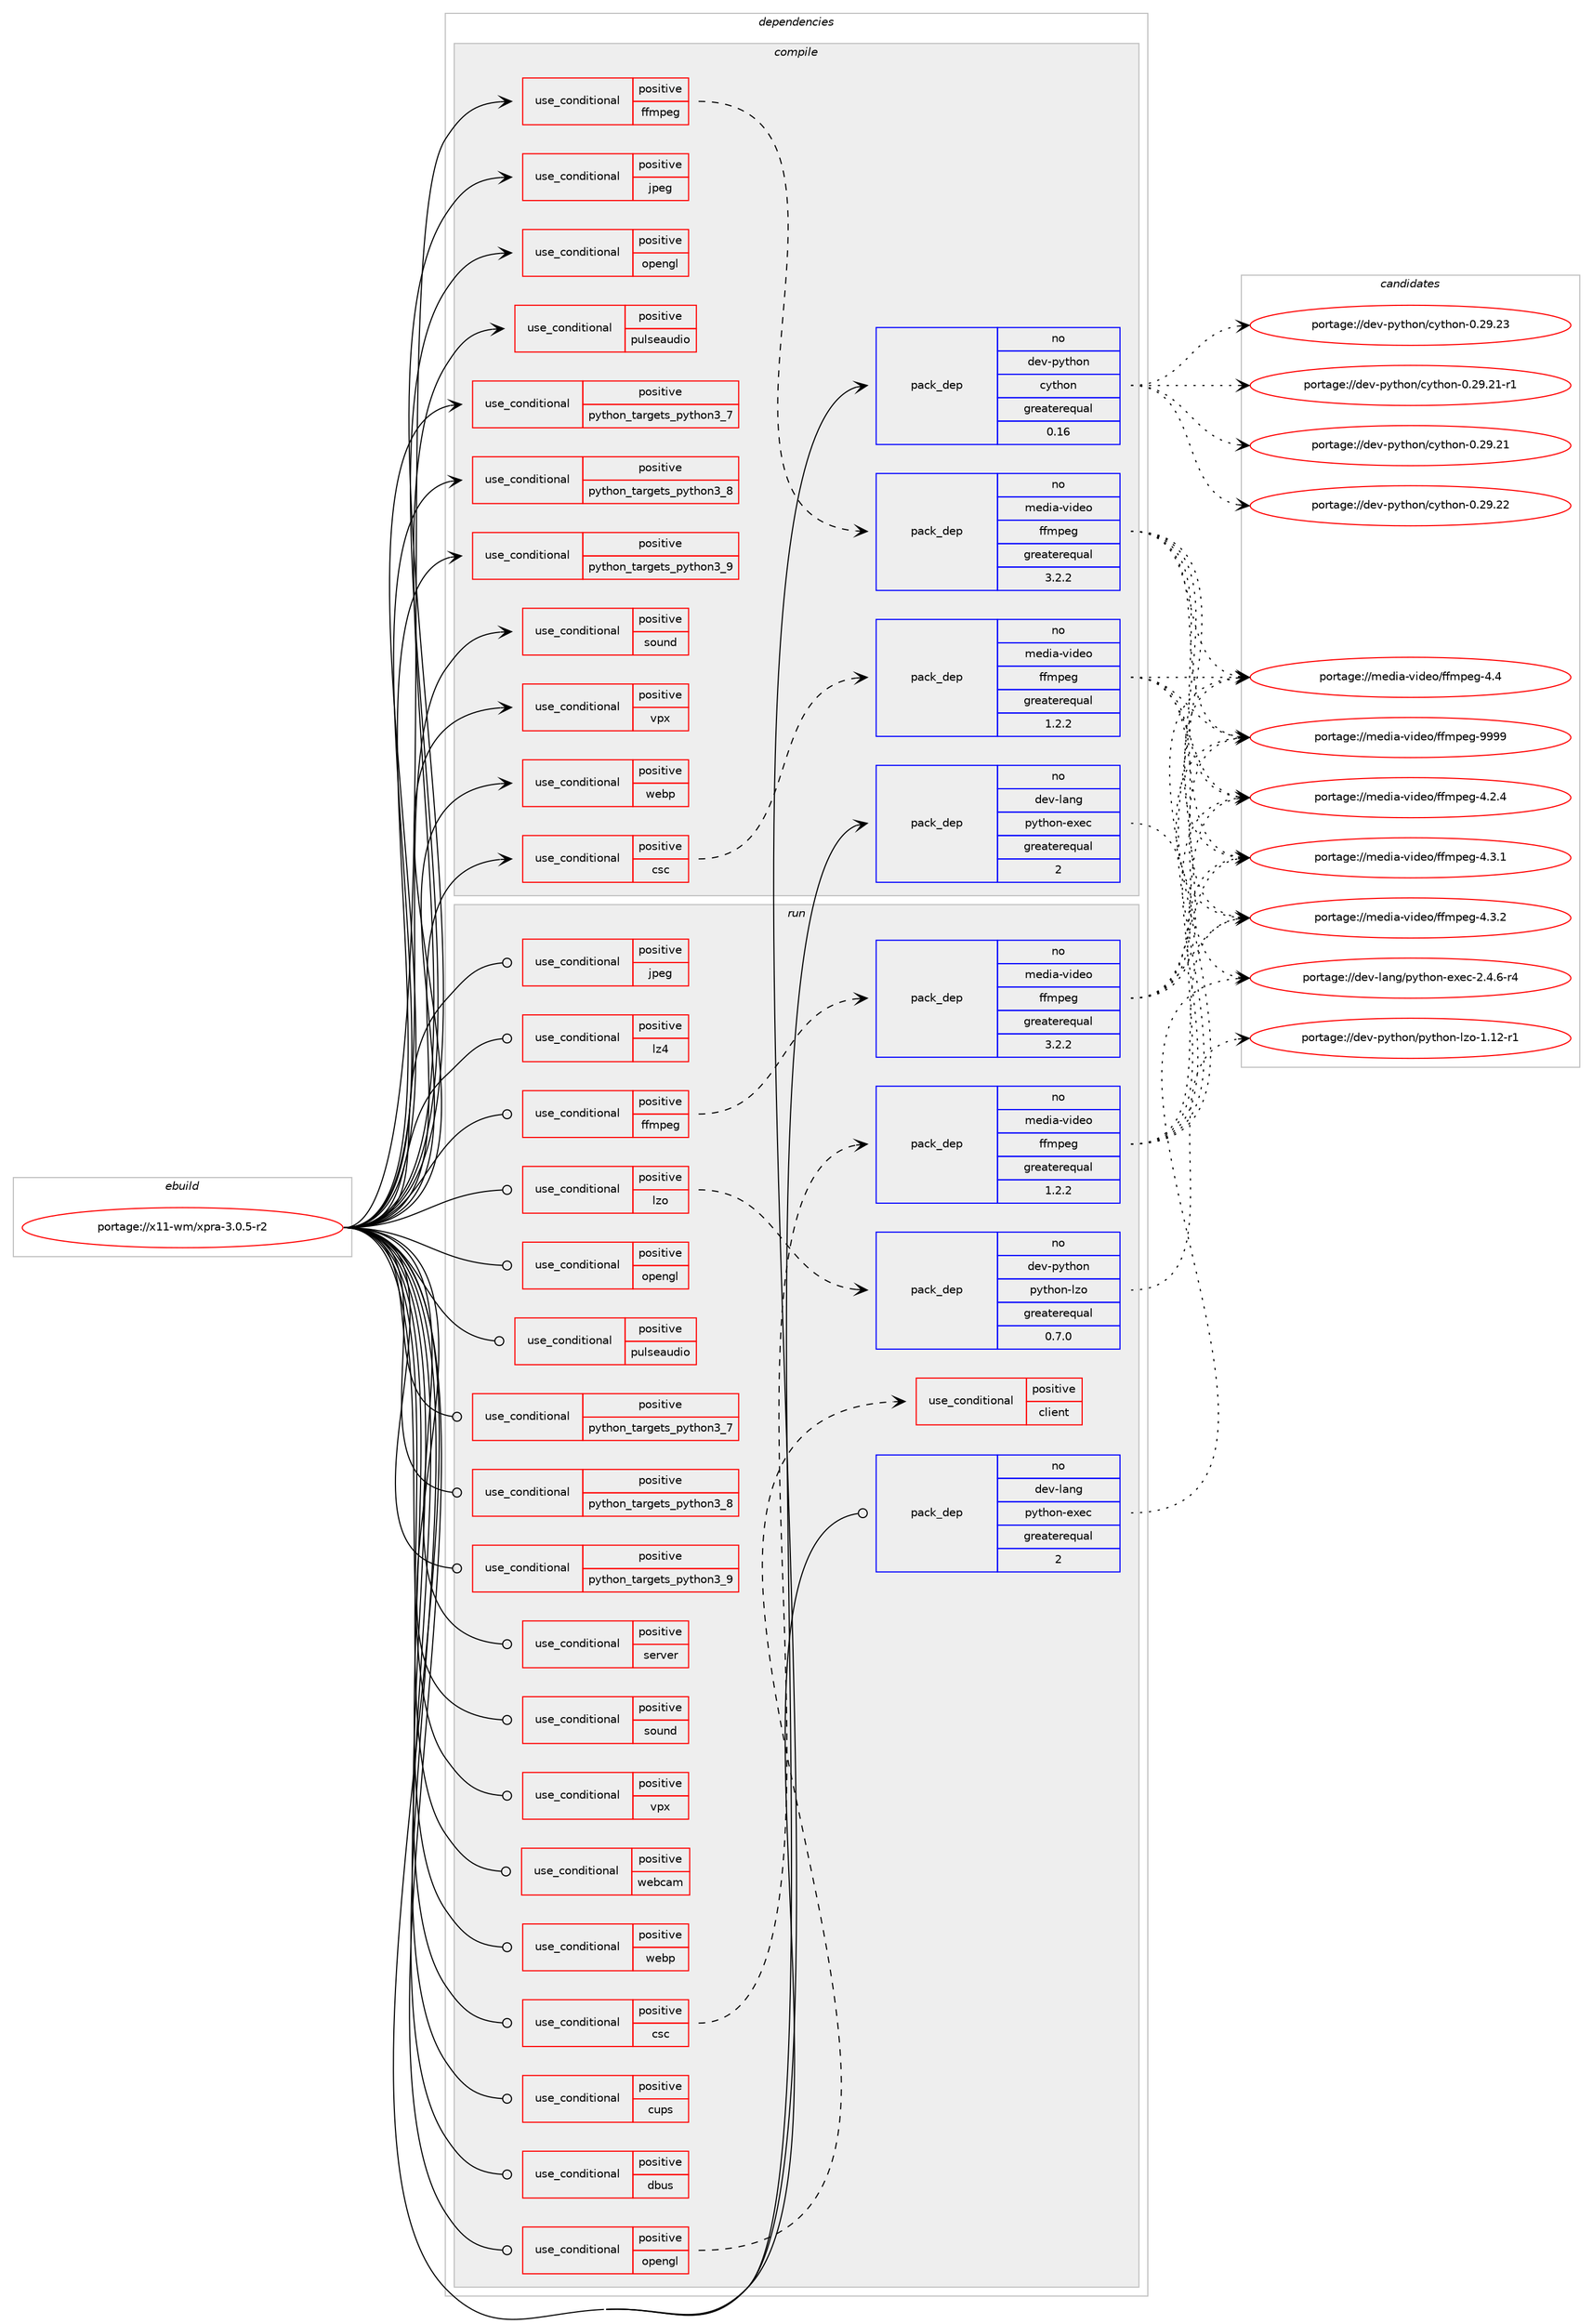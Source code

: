 digraph prolog {

# *************
# Graph options
# *************

newrank=true;
concentrate=true;
compound=true;
graph [rankdir=LR,fontname=Helvetica,fontsize=10,ranksep=1.5];#, ranksep=2.5, nodesep=0.2];
edge  [arrowhead=vee];
node  [fontname=Helvetica,fontsize=10];

# **********
# The ebuild
# **********

subgraph cluster_leftcol {
color=gray;
rank=same;
label=<<i>ebuild</i>>;
id [label="portage://x11-wm/xpra-3.0.5-r2", color=red, width=4, href="../x11-wm/xpra-3.0.5-r2.svg"];
}

# ****************
# The dependencies
# ****************

subgraph cluster_midcol {
color=gray;
label=<<i>dependencies</i>>;
subgraph cluster_compile {
fillcolor="#eeeeee";
style=filled;
label=<<i>compile</i>>;
subgraph cond1198 {
dependency3121 [label=<<TABLE BORDER="0" CELLBORDER="1" CELLSPACING="0" CELLPADDING="4"><TR><TD ROWSPAN="3" CELLPADDING="10">use_conditional</TD></TR><TR><TD>positive</TD></TR><TR><TD>csc</TD></TR></TABLE>>, shape=none, color=red];
subgraph pack1844 {
dependency3122 [label=<<TABLE BORDER="0" CELLBORDER="1" CELLSPACING="0" CELLPADDING="4" WIDTH="220"><TR><TD ROWSPAN="6" CELLPADDING="30">pack_dep</TD></TR><TR><TD WIDTH="110">no</TD></TR><TR><TD>media-video</TD></TR><TR><TD>ffmpeg</TD></TR><TR><TD>greaterequal</TD></TR><TR><TD>1.2.2</TD></TR></TABLE>>, shape=none, color=blue];
}
dependency3121:e -> dependency3122:w [weight=20,style="dashed",arrowhead="vee"];
}
id:e -> dependency3121:w [weight=20,style="solid",arrowhead="vee"];
subgraph cond1199 {
dependency3123 [label=<<TABLE BORDER="0" CELLBORDER="1" CELLSPACING="0" CELLPADDING="4"><TR><TD ROWSPAN="3" CELLPADDING="10">use_conditional</TD></TR><TR><TD>positive</TD></TR><TR><TD>ffmpeg</TD></TR></TABLE>>, shape=none, color=red];
subgraph pack1845 {
dependency3124 [label=<<TABLE BORDER="0" CELLBORDER="1" CELLSPACING="0" CELLPADDING="4" WIDTH="220"><TR><TD ROWSPAN="6" CELLPADDING="30">pack_dep</TD></TR><TR><TD WIDTH="110">no</TD></TR><TR><TD>media-video</TD></TR><TR><TD>ffmpeg</TD></TR><TR><TD>greaterequal</TD></TR><TR><TD>3.2.2</TD></TR></TABLE>>, shape=none, color=blue];
}
dependency3123:e -> dependency3124:w [weight=20,style="dashed",arrowhead="vee"];
}
id:e -> dependency3123:w [weight=20,style="solid",arrowhead="vee"];
subgraph cond1200 {
dependency3125 [label=<<TABLE BORDER="0" CELLBORDER="1" CELLSPACING="0" CELLPADDING="4"><TR><TD ROWSPAN="3" CELLPADDING="10">use_conditional</TD></TR><TR><TD>positive</TD></TR><TR><TD>jpeg</TD></TR></TABLE>>, shape=none, color=red];
# *** BEGIN UNKNOWN DEPENDENCY TYPE (TODO) ***
# dependency3125 -> package_dependency(portage://x11-wm/xpra-3.0.5-r2,install,no,media-libs,libjpeg-turbo,none,[,,],[],[])
# *** END UNKNOWN DEPENDENCY TYPE (TODO) ***

}
id:e -> dependency3125:w [weight=20,style="solid",arrowhead="vee"];
subgraph cond1201 {
dependency3126 [label=<<TABLE BORDER="0" CELLBORDER="1" CELLSPACING="0" CELLPADDING="4"><TR><TD ROWSPAN="3" CELLPADDING="10">use_conditional</TD></TR><TR><TD>positive</TD></TR><TR><TD>opengl</TD></TR></TABLE>>, shape=none, color=red];
# *** BEGIN UNKNOWN DEPENDENCY TYPE (TODO) ***
# dependency3126 -> package_dependency(portage://x11-wm/xpra-3.0.5-r2,install,no,dev-python,pyopengl,none,[,,],[],[])
# *** END UNKNOWN DEPENDENCY TYPE (TODO) ***

}
id:e -> dependency3126:w [weight=20,style="solid",arrowhead="vee"];
subgraph cond1202 {
dependency3127 [label=<<TABLE BORDER="0" CELLBORDER="1" CELLSPACING="0" CELLPADDING="4"><TR><TD ROWSPAN="3" CELLPADDING="10">use_conditional</TD></TR><TR><TD>positive</TD></TR><TR><TD>pulseaudio</TD></TR></TABLE>>, shape=none, color=red];
# *** BEGIN UNKNOWN DEPENDENCY TYPE (TODO) ***
# dependency3127 -> package_dependency(portage://x11-wm/xpra-3.0.5-r2,install,no,media-sound,pulseaudio,none,[,,],[],[])
# *** END UNKNOWN DEPENDENCY TYPE (TODO) ***

# *** BEGIN UNKNOWN DEPENDENCY TYPE (TODO) ***
# dependency3127 -> package_dependency(portage://x11-wm/xpra-3.0.5-r2,install,no,media-plugins,gst-plugins-pulse,none,[,,],[slot(1.0)],[])
# *** END UNKNOWN DEPENDENCY TYPE (TODO) ***

}
id:e -> dependency3127:w [weight=20,style="solid",arrowhead="vee"];
subgraph cond1203 {
dependency3128 [label=<<TABLE BORDER="0" CELLBORDER="1" CELLSPACING="0" CELLPADDING="4"><TR><TD ROWSPAN="3" CELLPADDING="10">use_conditional</TD></TR><TR><TD>positive</TD></TR><TR><TD>python_targets_python3_7</TD></TR></TABLE>>, shape=none, color=red];
# *** BEGIN UNKNOWN DEPENDENCY TYPE (TODO) ***
# dependency3128 -> package_dependency(portage://x11-wm/xpra-3.0.5-r2,install,no,dev-lang,python,none,[,,],[slot(3.7)],[])
# *** END UNKNOWN DEPENDENCY TYPE (TODO) ***

}
id:e -> dependency3128:w [weight=20,style="solid",arrowhead="vee"];
subgraph cond1204 {
dependency3129 [label=<<TABLE BORDER="0" CELLBORDER="1" CELLSPACING="0" CELLPADDING="4"><TR><TD ROWSPAN="3" CELLPADDING="10">use_conditional</TD></TR><TR><TD>positive</TD></TR><TR><TD>python_targets_python3_8</TD></TR></TABLE>>, shape=none, color=red];
# *** BEGIN UNKNOWN DEPENDENCY TYPE (TODO) ***
# dependency3129 -> package_dependency(portage://x11-wm/xpra-3.0.5-r2,install,no,dev-lang,python,none,[,,],[slot(3.8)],[])
# *** END UNKNOWN DEPENDENCY TYPE (TODO) ***

}
id:e -> dependency3129:w [weight=20,style="solid",arrowhead="vee"];
subgraph cond1205 {
dependency3130 [label=<<TABLE BORDER="0" CELLBORDER="1" CELLSPACING="0" CELLPADDING="4"><TR><TD ROWSPAN="3" CELLPADDING="10">use_conditional</TD></TR><TR><TD>positive</TD></TR><TR><TD>python_targets_python3_9</TD></TR></TABLE>>, shape=none, color=red];
# *** BEGIN UNKNOWN DEPENDENCY TYPE (TODO) ***
# dependency3130 -> package_dependency(portage://x11-wm/xpra-3.0.5-r2,install,no,dev-lang,python,none,[,,],[slot(3.9)],[])
# *** END UNKNOWN DEPENDENCY TYPE (TODO) ***

}
id:e -> dependency3130:w [weight=20,style="solid",arrowhead="vee"];
subgraph cond1206 {
dependency3131 [label=<<TABLE BORDER="0" CELLBORDER="1" CELLSPACING="0" CELLPADDING="4"><TR><TD ROWSPAN="3" CELLPADDING="10">use_conditional</TD></TR><TR><TD>positive</TD></TR><TR><TD>sound</TD></TR></TABLE>>, shape=none, color=red];
# *** BEGIN UNKNOWN DEPENDENCY TYPE (TODO) ***
# dependency3131 -> package_dependency(portage://x11-wm/xpra-3.0.5-r2,install,no,media-libs,gstreamer,none,[,,],[slot(1.0)],[])
# *** END UNKNOWN DEPENDENCY TYPE (TODO) ***

# *** BEGIN UNKNOWN DEPENDENCY TYPE (TODO) ***
# dependency3131 -> package_dependency(portage://x11-wm/xpra-3.0.5-r2,install,no,media-libs,gst-plugins-base,none,[,,],[slot(1.0)],[])
# *** END UNKNOWN DEPENDENCY TYPE (TODO) ***

# *** BEGIN UNKNOWN DEPENDENCY TYPE (TODO) ***
# dependency3131 -> package_dependency(portage://x11-wm/xpra-3.0.5-r2,install,no,dev-python,gst-python,none,[,,],[slot(1.0)],[])
# *** END UNKNOWN DEPENDENCY TYPE (TODO) ***

}
id:e -> dependency3131:w [weight=20,style="solid",arrowhead="vee"];
subgraph cond1207 {
dependency3132 [label=<<TABLE BORDER="0" CELLBORDER="1" CELLSPACING="0" CELLPADDING="4"><TR><TD ROWSPAN="3" CELLPADDING="10">use_conditional</TD></TR><TR><TD>positive</TD></TR><TR><TD>vpx</TD></TR></TABLE>>, shape=none, color=red];
# *** BEGIN UNKNOWN DEPENDENCY TYPE (TODO) ***
# dependency3132 -> package_dependency(portage://x11-wm/xpra-3.0.5-r2,install,no,media-libs,libvpx,none,[,,],[],[])
# *** END UNKNOWN DEPENDENCY TYPE (TODO) ***

# *** BEGIN UNKNOWN DEPENDENCY TYPE (TODO) ***
# dependency3132 -> package_dependency(portage://x11-wm/xpra-3.0.5-r2,install,no,media-video,ffmpeg,none,[,,],[],[])
# *** END UNKNOWN DEPENDENCY TYPE (TODO) ***

}
id:e -> dependency3132:w [weight=20,style="solid",arrowhead="vee"];
subgraph cond1208 {
dependency3133 [label=<<TABLE BORDER="0" CELLBORDER="1" CELLSPACING="0" CELLPADDING="4"><TR><TD ROWSPAN="3" CELLPADDING="10">use_conditional</TD></TR><TR><TD>positive</TD></TR><TR><TD>webp</TD></TR></TABLE>>, shape=none, color=red];
# *** BEGIN UNKNOWN DEPENDENCY TYPE (TODO) ***
# dependency3133 -> package_dependency(portage://x11-wm/xpra-3.0.5-r2,install,no,media-libs,libwebp,none,[,,],[],[])
# *** END UNKNOWN DEPENDENCY TYPE (TODO) ***

}
id:e -> dependency3133:w [weight=20,style="solid",arrowhead="vee"];
subgraph pack1846 {
dependency3134 [label=<<TABLE BORDER="0" CELLBORDER="1" CELLSPACING="0" CELLPADDING="4" WIDTH="220"><TR><TD ROWSPAN="6" CELLPADDING="30">pack_dep</TD></TR><TR><TD WIDTH="110">no</TD></TR><TR><TD>dev-lang</TD></TR><TR><TD>python-exec</TD></TR><TR><TD>greaterequal</TD></TR><TR><TD>2</TD></TR></TABLE>>, shape=none, color=blue];
}
id:e -> dependency3134:w [weight=20,style="solid",arrowhead="vee"];
subgraph pack1847 {
dependency3135 [label=<<TABLE BORDER="0" CELLBORDER="1" CELLSPACING="0" CELLPADDING="4" WIDTH="220"><TR><TD ROWSPAN="6" CELLPADDING="30">pack_dep</TD></TR><TR><TD WIDTH="110">no</TD></TR><TR><TD>dev-python</TD></TR><TR><TD>cython</TD></TR><TR><TD>greaterequal</TD></TR><TR><TD>0.16</TD></TR></TABLE>>, shape=none, color=blue];
}
id:e -> dependency3135:w [weight=20,style="solid",arrowhead="vee"];
# *** BEGIN UNKNOWN DEPENDENCY TYPE (TODO) ***
# id -> package_dependency(portage://x11-wm/xpra-3.0.5-r2,install,no,dev-python,pygobject,none,[,,],[slot(3)],[use(optenable(python_targets_python3_7),negative),use(optenable(python_targets_python3_8),negative),use(optenable(python_targets_python3_9),negative),use(disable(python_single_target_python3_7),negative),use(disable(python_single_target_python3_8),negative),use(disable(python_single_target_python3_9),negative)])
# *** END UNKNOWN DEPENDENCY TYPE (TODO) ***

# *** BEGIN UNKNOWN DEPENDENCY TYPE (TODO) ***
# id -> package_dependency(portage://x11-wm/xpra-3.0.5-r2,install,no,dev-util,desktop-file-utils,none,[,,],[],[])
# *** END UNKNOWN DEPENDENCY TYPE (TODO) ***

# *** BEGIN UNKNOWN DEPENDENCY TYPE (TODO) ***
# id -> package_dependency(portage://x11-wm/xpra-3.0.5-r2,install,no,virtual,pkgconfig,none,[,,],[],[])
# *** END UNKNOWN DEPENDENCY TYPE (TODO) ***

# *** BEGIN UNKNOWN DEPENDENCY TYPE (TODO) ***
# id -> package_dependency(portage://x11-wm/xpra-3.0.5-r2,install,no,x11-libs,gtk+,none,[,,],[slot(3)],[use(enable(introspection),none)])
# *** END UNKNOWN DEPENDENCY TYPE (TODO) ***

# *** BEGIN UNKNOWN DEPENDENCY TYPE (TODO) ***
# id -> package_dependency(portage://x11-wm/xpra-3.0.5-r2,install,no,x11-libs,libX11,none,[,,],[],[])
# *** END UNKNOWN DEPENDENCY TYPE (TODO) ***

# *** BEGIN UNKNOWN DEPENDENCY TYPE (TODO) ***
# id -> package_dependency(portage://x11-wm/xpra-3.0.5-r2,install,no,x11-libs,libXcomposite,none,[,,],[],[])
# *** END UNKNOWN DEPENDENCY TYPE (TODO) ***

# *** BEGIN UNKNOWN DEPENDENCY TYPE (TODO) ***
# id -> package_dependency(portage://x11-wm/xpra-3.0.5-r2,install,no,x11-libs,libXdamage,none,[,,],[],[])
# *** END UNKNOWN DEPENDENCY TYPE (TODO) ***

# *** BEGIN UNKNOWN DEPENDENCY TYPE (TODO) ***
# id -> package_dependency(portage://x11-wm/xpra-3.0.5-r2,install,no,x11-libs,libXfixes,none,[,,],[],[])
# *** END UNKNOWN DEPENDENCY TYPE (TODO) ***

# *** BEGIN UNKNOWN DEPENDENCY TYPE (TODO) ***
# id -> package_dependency(portage://x11-wm/xpra-3.0.5-r2,install,no,x11-libs,libXrandr,none,[,,],[],[])
# *** END UNKNOWN DEPENDENCY TYPE (TODO) ***

# *** BEGIN UNKNOWN DEPENDENCY TYPE (TODO) ***
# id -> package_dependency(portage://x11-wm/xpra-3.0.5-r2,install,no,x11-libs,libXtst,none,[,,],[],[])
# *** END UNKNOWN DEPENDENCY TYPE (TODO) ***

# *** BEGIN UNKNOWN DEPENDENCY TYPE (TODO) ***
# id -> package_dependency(portage://x11-wm/xpra-3.0.5-r2,install,no,x11-libs,libxkbfile,none,[,,],[],[])
# *** END UNKNOWN DEPENDENCY TYPE (TODO) ***

# *** BEGIN UNKNOWN DEPENDENCY TYPE (TODO) ***
# id -> package_dependency(portage://x11-wm/xpra-3.0.5-r2,install,no,x11-misc,shared-mime-info,none,[,,],[],[])
# *** END UNKNOWN DEPENDENCY TYPE (TODO) ***

}
subgraph cluster_compileandrun {
fillcolor="#eeeeee";
style=filled;
label=<<i>compile and run</i>>;
}
subgraph cluster_run {
fillcolor="#eeeeee";
style=filled;
label=<<i>run</i>>;
subgraph cond1209 {
dependency3136 [label=<<TABLE BORDER="0" CELLBORDER="1" CELLSPACING="0" CELLPADDING="4"><TR><TD ROWSPAN="3" CELLPADDING="10">use_conditional</TD></TR><TR><TD>positive</TD></TR><TR><TD>csc</TD></TR></TABLE>>, shape=none, color=red];
subgraph pack1848 {
dependency3137 [label=<<TABLE BORDER="0" CELLBORDER="1" CELLSPACING="0" CELLPADDING="4" WIDTH="220"><TR><TD ROWSPAN="6" CELLPADDING="30">pack_dep</TD></TR><TR><TD WIDTH="110">no</TD></TR><TR><TD>media-video</TD></TR><TR><TD>ffmpeg</TD></TR><TR><TD>greaterequal</TD></TR><TR><TD>1.2.2</TD></TR></TABLE>>, shape=none, color=blue];
}
dependency3136:e -> dependency3137:w [weight=20,style="dashed",arrowhead="vee"];
}
id:e -> dependency3136:w [weight=20,style="solid",arrowhead="odot"];
subgraph cond1210 {
dependency3138 [label=<<TABLE BORDER="0" CELLBORDER="1" CELLSPACING="0" CELLPADDING="4"><TR><TD ROWSPAN="3" CELLPADDING="10">use_conditional</TD></TR><TR><TD>positive</TD></TR><TR><TD>cups</TD></TR></TABLE>>, shape=none, color=red];
# *** BEGIN UNKNOWN DEPENDENCY TYPE (TODO) ***
# dependency3138 -> package_dependency(portage://x11-wm/xpra-3.0.5-r2,run,no,dev-python,pycups,none,[,,],[],[use(optenable(python_targets_python3_7),negative),use(optenable(python_targets_python3_8),negative),use(optenable(python_targets_python3_9),negative),use(disable(python_single_target_python3_7),negative),use(disable(python_single_target_python3_8),negative),use(disable(python_single_target_python3_9),negative)])
# *** END UNKNOWN DEPENDENCY TYPE (TODO) ***

}
id:e -> dependency3138:w [weight=20,style="solid",arrowhead="odot"];
subgraph cond1211 {
dependency3139 [label=<<TABLE BORDER="0" CELLBORDER="1" CELLSPACING="0" CELLPADDING="4"><TR><TD ROWSPAN="3" CELLPADDING="10">use_conditional</TD></TR><TR><TD>positive</TD></TR><TR><TD>dbus</TD></TR></TABLE>>, shape=none, color=red];
# *** BEGIN UNKNOWN DEPENDENCY TYPE (TODO) ***
# dependency3139 -> package_dependency(portage://x11-wm/xpra-3.0.5-r2,run,no,dev-python,dbus-python,none,[,,],[],[use(optenable(python_targets_python3_7),negative),use(optenable(python_targets_python3_8),negative),use(optenable(python_targets_python3_9),negative),use(disable(python_single_target_python3_7),negative),use(disable(python_single_target_python3_8),negative),use(disable(python_single_target_python3_9),negative)])
# *** END UNKNOWN DEPENDENCY TYPE (TODO) ***

}
id:e -> dependency3139:w [weight=20,style="solid",arrowhead="odot"];
subgraph cond1212 {
dependency3140 [label=<<TABLE BORDER="0" CELLBORDER="1" CELLSPACING="0" CELLPADDING="4"><TR><TD ROWSPAN="3" CELLPADDING="10">use_conditional</TD></TR><TR><TD>positive</TD></TR><TR><TD>ffmpeg</TD></TR></TABLE>>, shape=none, color=red];
subgraph pack1849 {
dependency3141 [label=<<TABLE BORDER="0" CELLBORDER="1" CELLSPACING="0" CELLPADDING="4" WIDTH="220"><TR><TD ROWSPAN="6" CELLPADDING="30">pack_dep</TD></TR><TR><TD WIDTH="110">no</TD></TR><TR><TD>media-video</TD></TR><TR><TD>ffmpeg</TD></TR><TR><TD>greaterequal</TD></TR><TR><TD>3.2.2</TD></TR></TABLE>>, shape=none, color=blue];
}
dependency3140:e -> dependency3141:w [weight=20,style="dashed",arrowhead="vee"];
}
id:e -> dependency3140:w [weight=20,style="solid",arrowhead="odot"];
subgraph cond1213 {
dependency3142 [label=<<TABLE BORDER="0" CELLBORDER="1" CELLSPACING="0" CELLPADDING="4"><TR><TD ROWSPAN="3" CELLPADDING="10">use_conditional</TD></TR><TR><TD>positive</TD></TR><TR><TD>jpeg</TD></TR></TABLE>>, shape=none, color=red];
# *** BEGIN UNKNOWN DEPENDENCY TYPE (TODO) ***
# dependency3142 -> package_dependency(portage://x11-wm/xpra-3.0.5-r2,run,no,media-libs,libjpeg-turbo,none,[,,],[],[])
# *** END UNKNOWN DEPENDENCY TYPE (TODO) ***

}
id:e -> dependency3142:w [weight=20,style="solid",arrowhead="odot"];
subgraph cond1214 {
dependency3143 [label=<<TABLE BORDER="0" CELLBORDER="1" CELLSPACING="0" CELLPADDING="4"><TR><TD ROWSPAN="3" CELLPADDING="10">use_conditional</TD></TR><TR><TD>positive</TD></TR><TR><TD>lz4</TD></TR></TABLE>>, shape=none, color=red];
# *** BEGIN UNKNOWN DEPENDENCY TYPE (TODO) ***
# dependency3143 -> package_dependency(portage://x11-wm/xpra-3.0.5-r2,run,no,dev-python,lz4,none,[,,],[],[use(optenable(python_targets_python3_7),negative),use(optenable(python_targets_python3_8),negative),use(optenable(python_targets_python3_9),negative),use(disable(python_single_target_python3_7),negative),use(disable(python_single_target_python3_8),negative),use(disable(python_single_target_python3_9),negative)])
# *** END UNKNOWN DEPENDENCY TYPE (TODO) ***

}
id:e -> dependency3143:w [weight=20,style="solid",arrowhead="odot"];
subgraph cond1215 {
dependency3144 [label=<<TABLE BORDER="0" CELLBORDER="1" CELLSPACING="0" CELLPADDING="4"><TR><TD ROWSPAN="3" CELLPADDING="10">use_conditional</TD></TR><TR><TD>positive</TD></TR><TR><TD>lzo</TD></TR></TABLE>>, shape=none, color=red];
subgraph pack1850 {
dependency3145 [label=<<TABLE BORDER="0" CELLBORDER="1" CELLSPACING="0" CELLPADDING="4" WIDTH="220"><TR><TD ROWSPAN="6" CELLPADDING="30">pack_dep</TD></TR><TR><TD WIDTH="110">no</TD></TR><TR><TD>dev-python</TD></TR><TR><TD>python-lzo</TD></TR><TR><TD>greaterequal</TD></TR><TR><TD>0.7.0</TD></TR></TABLE>>, shape=none, color=blue];
}
dependency3144:e -> dependency3145:w [weight=20,style="dashed",arrowhead="vee"];
}
id:e -> dependency3144:w [weight=20,style="solid",arrowhead="odot"];
subgraph cond1216 {
dependency3146 [label=<<TABLE BORDER="0" CELLBORDER="1" CELLSPACING="0" CELLPADDING="4"><TR><TD ROWSPAN="3" CELLPADDING="10">use_conditional</TD></TR><TR><TD>positive</TD></TR><TR><TD>opengl</TD></TR></TABLE>>, shape=none, color=red];
subgraph cond1217 {
dependency3147 [label=<<TABLE BORDER="0" CELLBORDER="1" CELLSPACING="0" CELLPADDING="4"><TR><TD ROWSPAN="3" CELLPADDING="10">use_conditional</TD></TR><TR><TD>positive</TD></TR><TR><TD>client</TD></TR></TABLE>>, shape=none, color=red];
# *** BEGIN UNKNOWN DEPENDENCY TYPE (TODO) ***
# dependency3147 -> package_dependency(portage://x11-wm/xpra-3.0.5-r2,run,no,dev-python,pyopengl_accelerate,none,[,,],[],[use(optenable(python_targets_python3_7),negative),use(optenable(python_targets_python3_8),negative),use(optenable(python_targets_python3_9),negative),use(disable(python_single_target_python3_7),negative),use(disable(python_single_target_python3_8),negative),use(disable(python_single_target_python3_9),negative)])
# *** END UNKNOWN DEPENDENCY TYPE (TODO) ***

}
dependency3146:e -> dependency3147:w [weight=20,style="dashed",arrowhead="vee"];
}
id:e -> dependency3146:w [weight=20,style="solid",arrowhead="odot"];
subgraph cond1218 {
dependency3148 [label=<<TABLE BORDER="0" CELLBORDER="1" CELLSPACING="0" CELLPADDING="4"><TR><TD ROWSPAN="3" CELLPADDING="10">use_conditional</TD></TR><TR><TD>positive</TD></TR><TR><TD>opengl</TD></TR></TABLE>>, shape=none, color=red];
# *** BEGIN UNKNOWN DEPENDENCY TYPE (TODO) ***
# dependency3148 -> package_dependency(portage://x11-wm/xpra-3.0.5-r2,run,no,dev-python,pyopengl,none,[,,],[],[])
# *** END UNKNOWN DEPENDENCY TYPE (TODO) ***

}
id:e -> dependency3148:w [weight=20,style="solid",arrowhead="odot"];
subgraph cond1219 {
dependency3149 [label=<<TABLE BORDER="0" CELLBORDER="1" CELLSPACING="0" CELLPADDING="4"><TR><TD ROWSPAN="3" CELLPADDING="10">use_conditional</TD></TR><TR><TD>positive</TD></TR><TR><TD>pulseaudio</TD></TR></TABLE>>, shape=none, color=red];
# *** BEGIN UNKNOWN DEPENDENCY TYPE (TODO) ***
# dependency3149 -> package_dependency(portage://x11-wm/xpra-3.0.5-r2,run,no,media-sound,pulseaudio,none,[,,],[],[])
# *** END UNKNOWN DEPENDENCY TYPE (TODO) ***

# *** BEGIN UNKNOWN DEPENDENCY TYPE (TODO) ***
# dependency3149 -> package_dependency(portage://x11-wm/xpra-3.0.5-r2,run,no,media-plugins,gst-plugins-pulse,none,[,,],[slot(1.0)],[])
# *** END UNKNOWN DEPENDENCY TYPE (TODO) ***

}
id:e -> dependency3149:w [weight=20,style="solid",arrowhead="odot"];
subgraph cond1220 {
dependency3150 [label=<<TABLE BORDER="0" CELLBORDER="1" CELLSPACING="0" CELLPADDING="4"><TR><TD ROWSPAN="3" CELLPADDING="10">use_conditional</TD></TR><TR><TD>positive</TD></TR><TR><TD>python_targets_python3_7</TD></TR></TABLE>>, shape=none, color=red];
# *** BEGIN UNKNOWN DEPENDENCY TYPE (TODO) ***
# dependency3150 -> package_dependency(portage://x11-wm/xpra-3.0.5-r2,run,no,dev-lang,python,none,[,,],[slot(3.7)],[])
# *** END UNKNOWN DEPENDENCY TYPE (TODO) ***

}
id:e -> dependency3150:w [weight=20,style="solid",arrowhead="odot"];
subgraph cond1221 {
dependency3151 [label=<<TABLE BORDER="0" CELLBORDER="1" CELLSPACING="0" CELLPADDING="4"><TR><TD ROWSPAN="3" CELLPADDING="10">use_conditional</TD></TR><TR><TD>positive</TD></TR><TR><TD>python_targets_python3_8</TD></TR></TABLE>>, shape=none, color=red];
# *** BEGIN UNKNOWN DEPENDENCY TYPE (TODO) ***
# dependency3151 -> package_dependency(portage://x11-wm/xpra-3.0.5-r2,run,no,dev-lang,python,none,[,,],[slot(3.8)],[])
# *** END UNKNOWN DEPENDENCY TYPE (TODO) ***

}
id:e -> dependency3151:w [weight=20,style="solid",arrowhead="odot"];
subgraph cond1222 {
dependency3152 [label=<<TABLE BORDER="0" CELLBORDER="1" CELLSPACING="0" CELLPADDING="4"><TR><TD ROWSPAN="3" CELLPADDING="10">use_conditional</TD></TR><TR><TD>positive</TD></TR><TR><TD>python_targets_python3_9</TD></TR></TABLE>>, shape=none, color=red];
# *** BEGIN UNKNOWN DEPENDENCY TYPE (TODO) ***
# dependency3152 -> package_dependency(portage://x11-wm/xpra-3.0.5-r2,run,no,dev-lang,python,none,[,,],[slot(3.9)],[])
# *** END UNKNOWN DEPENDENCY TYPE (TODO) ***

}
id:e -> dependency3152:w [weight=20,style="solid",arrowhead="odot"];
subgraph cond1223 {
dependency3153 [label=<<TABLE BORDER="0" CELLBORDER="1" CELLSPACING="0" CELLPADDING="4"><TR><TD ROWSPAN="3" CELLPADDING="10">use_conditional</TD></TR><TR><TD>positive</TD></TR><TR><TD>server</TD></TR></TABLE>>, shape=none, color=red];
# *** BEGIN UNKNOWN DEPENDENCY TYPE (TODO) ***
# dependency3153 -> package_dependency(portage://x11-wm/xpra-3.0.5-r2,run,no,x11-base,xorg-server,none,[,,],[],[use(disable(minimal),none),use(enable(xvfb),none)])
# *** END UNKNOWN DEPENDENCY TYPE (TODO) ***

# *** BEGIN UNKNOWN DEPENDENCY TYPE (TODO) ***
# dependency3153 -> package_dependency(portage://x11-wm/xpra-3.0.5-r2,run,no,x11-drivers,xf86-input-void,none,[,,],[],[])
# *** END UNKNOWN DEPENDENCY TYPE (TODO) ***

}
id:e -> dependency3153:w [weight=20,style="solid",arrowhead="odot"];
subgraph cond1224 {
dependency3154 [label=<<TABLE BORDER="0" CELLBORDER="1" CELLSPACING="0" CELLPADDING="4"><TR><TD ROWSPAN="3" CELLPADDING="10">use_conditional</TD></TR><TR><TD>positive</TD></TR><TR><TD>sound</TD></TR></TABLE>>, shape=none, color=red];
# *** BEGIN UNKNOWN DEPENDENCY TYPE (TODO) ***
# dependency3154 -> package_dependency(portage://x11-wm/xpra-3.0.5-r2,run,no,media-libs,gstreamer,none,[,,],[slot(1.0)],[])
# *** END UNKNOWN DEPENDENCY TYPE (TODO) ***

# *** BEGIN UNKNOWN DEPENDENCY TYPE (TODO) ***
# dependency3154 -> package_dependency(portage://x11-wm/xpra-3.0.5-r2,run,no,media-libs,gst-plugins-base,none,[,,],[slot(1.0)],[])
# *** END UNKNOWN DEPENDENCY TYPE (TODO) ***

# *** BEGIN UNKNOWN DEPENDENCY TYPE (TODO) ***
# dependency3154 -> package_dependency(portage://x11-wm/xpra-3.0.5-r2,run,no,dev-python,gst-python,none,[,,],[slot(1.0)],[])
# *** END UNKNOWN DEPENDENCY TYPE (TODO) ***

}
id:e -> dependency3154:w [weight=20,style="solid",arrowhead="odot"];
subgraph cond1225 {
dependency3155 [label=<<TABLE BORDER="0" CELLBORDER="1" CELLSPACING="0" CELLPADDING="4"><TR><TD ROWSPAN="3" CELLPADDING="10">use_conditional</TD></TR><TR><TD>positive</TD></TR><TR><TD>vpx</TD></TR></TABLE>>, shape=none, color=red];
# *** BEGIN UNKNOWN DEPENDENCY TYPE (TODO) ***
# dependency3155 -> package_dependency(portage://x11-wm/xpra-3.0.5-r2,run,no,media-libs,libvpx,none,[,,],[],[])
# *** END UNKNOWN DEPENDENCY TYPE (TODO) ***

# *** BEGIN UNKNOWN DEPENDENCY TYPE (TODO) ***
# dependency3155 -> package_dependency(portage://x11-wm/xpra-3.0.5-r2,run,no,media-video,ffmpeg,none,[,,],[],[])
# *** END UNKNOWN DEPENDENCY TYPE (TODO) ***

}
id:e -> dependency3155:w [weight=20,style="solid",arrowhead="odot"];
subgraph cond1226 {
dependency3156 [label=<<TABLE BORDER="0" CELLBORDER="1" CELLSPACING="0" CELLPADDING="4"><TR><TD ROWSPAN="3" CELLPADDING="10">use_conditional</TD></TR><TR><TD>positive</TD></TR><TR><TD>webcam</TD></TR></TABLE>>, shape=none, color=red];
# *** BEGIN UNKNOWN DEPENDENCY TYPE (TODO) ***
# dependency3156 -> package_dependency(portage://x11-wm/xpra-3.0.5-r2,run,no,dev-python,numpy,none,[,,],[],[use(optenable(python_targets_python3_7),negative),use(optenable(python_targets_python3_8),negative),use(optenable(python_targets_python3_9),negative),use(disable(python_single_target_python3_7),negative),use(disable(python_single_target_python3_8),negative),use(disable(python_single_target_python3_9),negative)])
# *** END UNKNOWN DEPENDENCY TYPE (TODO) ***

# *** BEGIN UNKNOWN DEPENDENCY TYPE (TODO) ***
# dependency3156 -> package_dependency(portage://x11-wm/xpra-3.0.5-r2,run,no,media-libs,opencv,none,[,,],[],[use(enable(python),none)])
# *** END UNKNOWN DEPENDENCY TYPE (TODO) ***

# *** BEGIN UNKNOWN DEPENDENCY TYPE (TODO) ***
# dependency3156 -> package_dependency(portage://x11-wm/xpra-3.0.5-r2,run,no,dev-python,pyinotify,none,[,,],[],[use(optenable(python_targets_python3_7),negative),use(optenable(python_targets_python3_8),negative),use(optenable(python_targets_python3_9),negative),use(disable(python_single_target_python3_7),negative),use(disable(python_single_target_python3_8),negative),use(disable(python_single_target_python3_9),negative)])
# *** END UNKNOWN DEPENDENCY TYPE (TODO) ***

}
id:e -> dependency3156:w [weight=20,style="solid",arrowhead="odot"];
subgraph cond1227 {
dependency3157 [label=<<TABLE BORDER="0" CELLBORDER="1" CELLSPACING="0" CELLPADDING="4"><TR><TD ROWSPAN="3" CELLPADDING="10">use_conditional</TD></TR><TR><TD>positive</TD></TR><TR><TD>webp</TD></TR></TABLE>>, shape=none, color=red];
# *** BEGIN UNKNOWN DEPENDENCY TYPE (TODO) ***
# dependency3157 -> package_dependency(portage://x11-wm/xpra-3.0.5-r2,run,no,media-libs,libwebp,none,[,,],[],[])
# *** END UNKNOWN DEPENDENCY TYPE (TODO) ***

}
id:e -> dependency3157:w [weight=20,style="solid",arrowhead="odot"];
subgraph pack1851 {
dependency3158 [label=<<TABLE BORDER="0" CELLBORDER="1" CELLSPACING="0" CELLPADDING="4" WIDTH="220"><TR><TD ROWSPAN="6" CELLPADDING="30">pack_dep</TD></TR><TR><TD WIDTH="110">no</TD></TR><TR><TD>dev-lang</TD></TR><TR><TD>python-exec</TD></TR><TR><TD>greaterequal</TD></TR><TR><TD>2</TD></TR></TABLE>>, shape=none, color=blue];
}
id:e -> dependency3158:w [weight=20,style="solid",arrowhead="odot"];
# *** BEGIN UNKNOWN DEPENDENCY TYPE (TODO) ***
# id -> package_dependency(portage://x11-wm/xpra-3.0.5-r2,run,no,dev-python,netifaces,none,[,,],[],[use(optenable(python_targets_python3_7),negative),use(optenable(python_targets_python3_8),negative),use(optenable(python_targets_python3_9),negative),use(disable(python_single_target_python3_7),negative),use(disable(python_single_target_python3_8),negative),use(disable(python_single_target_python3_9),negative)])
# *** END UNKNOWN DEPENDENCY TYPE (TODO) ***

# *** BEGIN UNKNOWN DEPENDENCY TYPE (TODO) ***
# id -> package_dependency(portage://x11-wm/xpra-3.0.5-r2,run,no,dev-python,pillow,none,[,,],[],[use(optenable(jpeg),none),use(optenable(python_targets_python3_7),negative),use(optenable(python_targets_python3_8),negative),use(optenable(python_targets_python3_9),negative),use(disable(python_single_target_python3_7),negative),use(disable(python_single_target_python3_8),negative),use(disable(python_single_target_python3_9),negative)])
# *** END UNKNOWN DEPENDENCY TYPE (TODO) ***

# *** BEGIN UNKNOWN DEPENDENCY TYPE (TODO) ***
# id -> package_dependency(portage://x11-wm/xpra-3.0.5-r2,run,no,dev-python,pygobject,none,[,,],[slot(3)],[use(optenable(python_targets_python3_7),negative),use(optenable(python_targets_python3_8),negative),use(optenable(python_targets_python3_9),negative),use(disable(python_single_target_python3_7),negative),use(disable(python_single_target_python3_8),negative),use(disable(python_single_target_python3_9),negative)])
# *** END UNKNOWN DEPENDENCY TYPE (TODO) ***

# *** BEGIN UNKNOWN DEPENDENCY TYPE (TODO) ***
# id -> package_dependency(portage://x11-wm/xpra-3.0.5-r2,run,no,dev-python,rencode,none,[,,],[],[use(optenable(python_targets_python3_7),negative),use(optenable(python_targets_python3_8),negative),use(optenable(python_targets_python3_9),negative),use(disable(python_single_target_python3_7),negative),use(disable(python_single_target_python3_8),negative),use(disable(python_single_target_python3_9),negative)])
# *** END UNKNOWN DEPENDENCY TYPE (TODO) ***

# *** BEGIN UNKNOWN DEPENDENCY TYPE (TODO) ***
# id -> package_dependency(portage://x11-wm/xpra-3.0.5-r2,run,no,virtual,ssh,none,[,,],[],[])
# *** END UNKNOWN DEPENDENCY TYPE (TODO) ***

# *** BEGIN UNKNOWN DEPENDENCY TYPE (TODO) ***
# id -> package_dependency(portage://x11-wm/xpra-3.0.5-r2,run,no,virtual,tmpfiles,none,[,,],[],[])
# *** END UNKNOWN DEPENDENCY TYPE (TODO) ***

# *** BEGIN UNKNOWN DEPENDENCY TYPE (TODO) ***
# id -> package_dependency(portage://x11-wm/xpra-3.0.5-r2,run,no,x11-apps,xmodmap,none,[,,],[],[])
# *** END UNKNOWN DEPENDENCY TYPE (TODO) ***

# *** BEGIN UNKNOWN DEPENDENCY TYPE (TODO) ***
# id -> package_dependency(portage://x11-wm/xpra-3.0.5-r2,run,no,x11-libs,gtk+,none,[,,],[slot(3)],[use(enable(introspection),none)])
# *** END UNKNOWN DEPENDENCY TYPE (TODO) ***

# *** BEGIN UNKNOWN DEPENDENCY TYPE (TODO) ***
# id -> package_dependency(portage://x11-wm/xpra-3.0.5-r2,run,no,x11-libs,libX11,none,[,,],[],[])
# *** END UNKNOWN DEPENDENCY TYPE (TODO) ***

# *** BEGIN UNKNOWN DEPENDENCY TYPE (TODO) ***
# id -> package_dependency(portage://x11-wm/xpra-3.0.5-r2,run,no,x11-libs,libXcomposite,none,[,,],[],[])
# *** END UNKNOWN DEPENDENCY TYPE (TODO) ***

# *** BEGIN UNKNOWN DEPENDENCY TYPE (TODO) ***
# id -> package_dependency(portage://x11-wm/xpra-3.0.5-r2,run,no,x11-libs,libXdamage,none,[,,],[],[])
# *** END UNKNOWN DEPENDENCY TYPE (TODO) ***

# *** BEGIN UNKNOWN DEPENDENCY TYPE (TODO) ***
# id -> package_dependency(portage://x11-wm/xpra-3.0.5-r2,run,no,x11-libs,libXfixes,none,[,,],[],[])
# *** END UNKNOWN DEPENDENCY TYPE (TODO) ***

# *** BEGIN UNKNOWN DEPENDENCY TYPE (TODO) ***
# id -> package_dependency(portage://x11-wm/xpra-3.0.5-r2,run,no,x11-libs,libXrandr,none,[,,],[],[])
# *** END UNKNOWN DEPENDENCY TYPE (TODO) ***

# *** BEGIN UNKNOWN DEPENDENCY TYPE (TODO) ***
# id -> package_dependency(portage://x11-wm/xpra-3.0.5-r2,run,no,x11-libs,libXtst,none,[,,],[],[])
# *** END UNKNOWN DEPENDENCY TYPE (TODO) ***

# *** BEGIN UNKNOWN DEPENDENCY TYPE (TODO) ***
# id -> package_dependency(portage://x11-wm/xpra-3.0.5-r2,run,no,x11-libs,libxkbfile,none,[,,],[],[])
# *** END UNKNOWN DEPENDENCY TYPE (TODO) ***

}
}

# **************
# The candidates
# **************

subgraph cluster_choices {
rank=same;
color=gray;
label=<<i>candidates</i>>;

subgraph choice1844 {
color=black;
nodesep=1;
choice109101100105974511810510010111147102102109112101103455246504652 [label="portage://media-video/ffmpeg-4.2.4", color=red, width=4,href="../media-video/ffmpeg-4.2.4.svg"];
choice109101100105974511810510010111147102102109112101103455246514649 [label="portage://media-video/ffmpeg-4.3.1", color=red, width=4,href="../media-video/ffmpeg-4.3.1.svg"];
choice109101100105974511810510010111147102102109112101103455246514650 [label="portage://media-video/ffmpeg-4.3.2", color=red, width=4,href="../media-video/ffmpeg-4.3.2.svg"];
choice10910110010597451181051001011114710210210911210110345524652 [label="portage://media-video/ffmpeg-4.4", color=red, width=4,href="../media-video/ffmpeg-4.4.svg"];
choice1091011001059745118105100101111471021021091121011034557575757 [label="portage://media-video/ffmpeg-9999", color=red, width=4,href="../media-video/ffmpeg-9999.svg"];
dependency3122:e -> choice109101100105974511810510010111147102102109112101103455246504652:w [style=dotted,weight="100"];
dependency3122:e -> choice109101100105974511810510010111147102102109112101103455246514649:w [style=dotted,weight="100"];
dependency3122:e -> choice109101100105974511810510010111147102102109112101103455246514650:w [style=dotted,weight="100"];
dependency3122:e -> choice10910110010597451181051001011114710210210911210110345524652:w [style=dotted,weight="100"];
dependency3122:e -> choice1091011001059745118105100101111471021021091121011034557575757:w [style=dotted,weight="100"];
}
subgraph choice1845 {
color=black;
nodesep=1;
choice109101100105974511810510010111147102102109112101103455246504652 [label="portage://media-video/ffmpeg-4.2.4", color=red, width=4,href="../media-video/ffmpeg-4.2.4.svg"];
choice109101100105974511810510010111147102102109112101103455246514649 [label="portage://media-video/ffmpeg-4.3.1", color=red, width=4,href="../media-video/ffmpeg-4.3.1.svg"];
choice109101100105974511810510010111147102102109112101103455246514650 [label="portage://media-video/ffmpeg-4.3.2", color=red, width=4,href="../media-video/ffmpeg-4.3.2.svg"];
choice10910110010597451181051001011114710210210911210110345524652 [label="portage://media-video/ffmpeg-4.4", color=red, width=4,href="../media-video/ffmpeg-4.4.svg"];
choice1091011001059745118105100101111471021021091121011034557575757 [label="portage://media-video/ffmpeg-9999", color=red, width=4,href="../media-video/ffmpeg-9999.svg"];
dependency3124:e -> choice109101100105974511810510010111147102102109112101103455246504652:w [style=dotted,weight="100"];
dependency3124:e -> choice109101100105974511810510010111147102102109112101103455246514649:w [style=dotted,weight="100"];
dependency3124:e -> choice109101100105974511810510010111147102102109112101103455246514650:w [style=dotted,weight="100"];
dependency3124:e -> choice10910110010597451181051001011114710210210911210110345524652:w [style=dotted,weight="100"];
dependency3124:e -> choice1091011001059745118105100101111471021021091121011034557575757:w [style=dotted,weight="100"];
}
subgraph choice1846 {
color=black;
nodesep=1;
choice10010111845108971101034711212111610411111045101120101994550465246544511452 [label="portage://dev-lang/python-exec-2.4.6-r4", color=red, width=4,href="../dev-lang/python-exec-2.4.6-r4.svg"];
dependency3134:e -> choice10010111845108971101034711212111610411111045101120101994550465246544511452:w [style=dotted,weight="100"];
}
subgraph choice1847 {
color=black;
nodesep=1;
choice1001011184511212111610411111047991211161041111104548465057465049 [label="portage://dev-python/cython-0.29.21", color=red, width=4,href="../dev-python/cython-0.29.21.svg"];
choice10010111845112121116104111110479912111610411111045484650574650494511449 [label="portage://dev-python/cython-0.29.21-r1", color=red, width=4,href="../dev-python/cython-0.29.21-r1.svg"];
choice1001011184511212111610411111047991211161041111104548465057465050 [label="portage://dev-python/cython-0.29.22", color=red, width=4,href="../dev-python/cython-0.29.22.svg"];
choice1001011184511212111610411111047991211161041111104548465057465051 [label="portage://dev-python/cython-0.29.23", color=red, width=4,href="../dev-python/cython-0.29.23.svg"];
dependency3135:e -> choice1001011184511212111610411111047991211161041111104548465057465049:w [style=dotted,weight="100"];
dependency3135:e -> choice10010111845112121116104111110479912111610411111045484650574650494511449:w [style=dotted,weight="100"];
dependency3135:e -> choice1001011184511212111610411111047991211161041111104548465057465050:w [style=dotted,weight="100"];
dependency3135:e -> choice1001011184511212111610411111047991211161041111104548465057465051:w [style=dotted,weight="100"];
}
subgraph choice1848 {
color=black;
nodesep=1;
choice109101100105974511810510010111147102102109112101103455246504652 [label="portage://media-video/ffmpeg-4.2.4", color=red, width=4,href="../media-video/ffmpeg-4.2.4.svg"];
choice109101100105974511810510010111147102102109112101103455246514649 [label="portage://media-video/ffmpeg-4.3.1", color=red, width=4,href="../media-video/ffmpeg-4.3.1.svg"];
choice109101100105974511810510010111147102102109112101103455246514650 [label="portage://media-video/ffmpeg-4.3.2", color=red, width=4,href="../media-video/ffmpeg-4.3.2.svg"];
choice10910110010597451181051001011114710210210911210110345524652 [label="portage://media-video/ffmpeg-4.4", color=red, width=4,href="../media-video/ffmpeg-4.4.svg"];
choice1091011001059745118105100101111471021021091121011034557575757 [label="portage://media-video/ffmpeg-9999", color=red, width=4,href="../media-video/ffmpeg-9999.svg"];
dependency3137:e -> choice109101100105974511810510010111147102102109112101103455246504652:w [style=dotted,weight="100"];
dependency3137:e -> choice109101100105974511810510010111147102102109112101103455246514649:w [style=dotted,weight="100"];
dependency3137:e -> choice109101100105974511810510010111147102102109112101103455246514650:w [style=dotted,weight="100"];
dependency3137:e -> choice10910110010597451181051001011114710210210911210110345524652:w [style=dotted,weight="100"];
dependency3137:e -> choice1091011001059745118105100101111471021021091121011034557575757:w [style=dotted,weight="100"];
}
subgraph choice1849 {
color=black;
nodesep=1;
choice109101100105974511810510010111147102102109112101103455246504652 [label="portage://media-video/ffmpeg-4.2.4", color=red, width=4,href="../media-video/ffmpeg-4.2.4.svg"];
choice109101100105974511810510010111147102102109112101103455246514649 [label="portage://media-video/ffmpeg-4.3.1", color=red, width=4,href="../media-video/ffmpeg-4.3.1.svg"];
choice109101100105974511810510010111147102102109112101103455246514650 [label="portage://media-video/ffmpeg-4.3.2", color=red, width=4,href="../media-video/ffmpeg-4.3.2.svg"];
choice10910110010597451181051001011114710210210911210110345524652 [label="portage://media-video/ffmpeg-4.4", color=red, width=4,href="../media-video/ffmpeg-4.4.svg"];
choice1091011001059745118105100101111471021021091121011034557575757 [label="portage://media-video/ffmpeg-9999", color=red, width=4,href="../media-video/ffmpeg-9999.svg"];
dependency3141:e -> choice109101100105974511810510010111147102102109112101103455246504652:w [style=dotted,weight="100"];
dependency3141:e -> choice109101100105974511810510010111147102102109112101103455246514649:w [style=dotted,weight="100"];
dependency3141:e -> choice109101100105974511810510010111147102102109112101103455246514650:w [style=dotted,weight="100"];
dependency3141:e -> choice10910110010597451181051001011114710210210911210110345524652:w [style=dotted,weight="100"];
dependency3141:e -> choice1091011001059745118105100101111471021021091121011034557575757:w [style=dotted,weight="100"];
}
subgraph choice1850 {
color=black;
nodesep=1;
choice10010111845112121116104111110471121211161041111104510812211145494649504511449 [label="portage://dev-python/python-lzo-1.12-r1", color=red, width=4,href="../dev-python/python-lzo-1.12-r1.svg"];
dependency3145:e -> choice10010111845112121116104111110471121211161041111104510812211145494649504511449:w [style=dotted,weight="100"];
}
subgraph choice1851 {
color=black;
nodesep=1;
choice10010111845108971101034711212111610411111045101120101994550465246544511452 [label="portage://dev-lang/python-exec-2.4.6-r4", color=red, width=4,href="../dev-lang/python-exec-2.4.6-r4.svg"];
dependency3158:e -> choice10010111845108971101034711212111610411111045101120101994550465246544511452:w [style=dotted,weight="100"];
}
}

}
